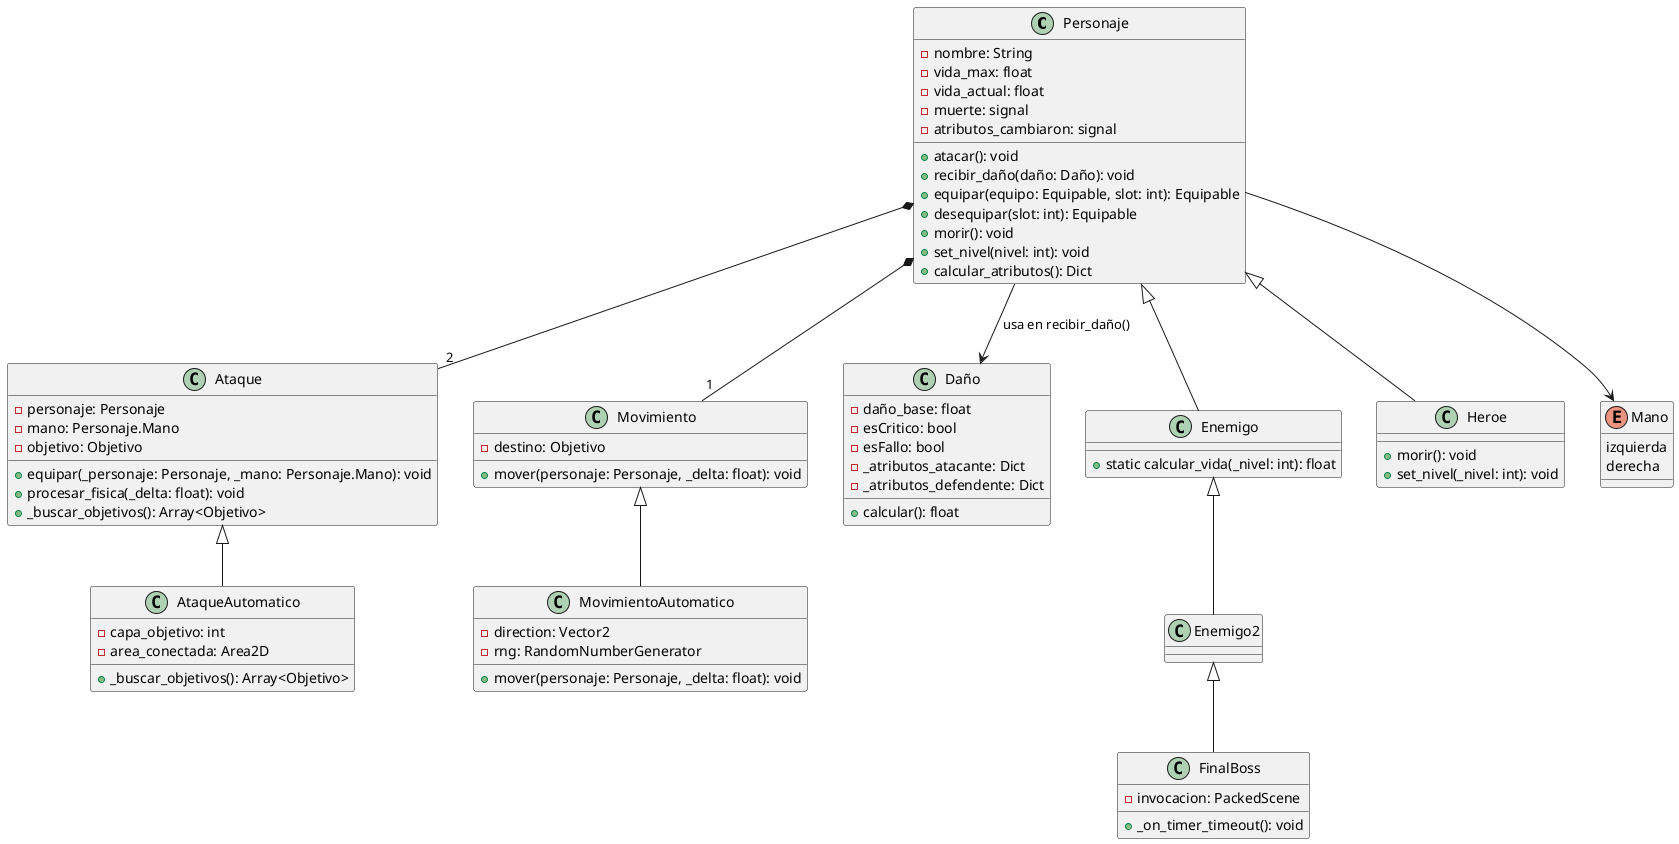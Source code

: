 @startuml Personaje

class Personaje {
  - nombre: String
  - vida_max: float
  - vida_actual: float
  - muerte: signal
  - atributos_cambiaron: signal

  + atacar(): void
  + recibir_daño(daño: Daño): void
  + equipar(equipo: Equipable, slot: int): Equipable
  + desequipar(slot: int): Equipable
  + morir(): void
  + set_nivel(nivel: int): void
  + calcular_atributos(): Dict
}

class Ataque {
  - personaje: Personaje
  - mano: Personaje.Mano
  - objetivo: Objetivo

  + equipar(_personaje: Personaje, _mano: Personaje.Mano): void
  + procesar_fisica(_delta: float): void
  + _buscar_objetivos(): Array<Objetivo>
}

class AtaqueAutomatico {
  - capa_objetivo: int
  - area_conectada: Area2D

  + _buscar_objetivos(): Array<Objetivo>
}

Ataque <|-- AtaqueAutomatico

class Movimiento {
  - destino: Objetivo

  + mover(personaje: Personaje, _delta: float): void
}

class MovimientoAutomatico {
  - direction: Vector2
  - rng: RandomNumberGenerator

  + mover(personaje: Personaje, _delta: float): void
}

Movimiento <|-- MovimientoAutomatico

Personaje *-- "2" Ataque
Personaje *-- "1" Movimiento

class Daño {
  - daño_base: float
  - esCritico: bool
  - esFallo: bool
  - _atributos_atacante: Dict
  - _atributos_defendente: Dict

  + calcular(): float
}

Personaje --> Daño : usa en recibir_daño()

class Enemigo {
  + static calcular_vida(_nivel: int): float
}

class Enemigo2
class FinalBoss {
  - invocacion: PackedScene
  + _on_timer_timeout(): void
}

Personaje <|-- Enemigo
Enemigo <|-- Enemigo2
Enemigo2 <|-- FinalBoss

class Heroe {
  + morir(): void
  + set_nivel(_nivel: int): void
}

Personaje <|-- Heroe

enum Mano {
  izquierda
  derecha
}

Personaje --> Mano

@enduml